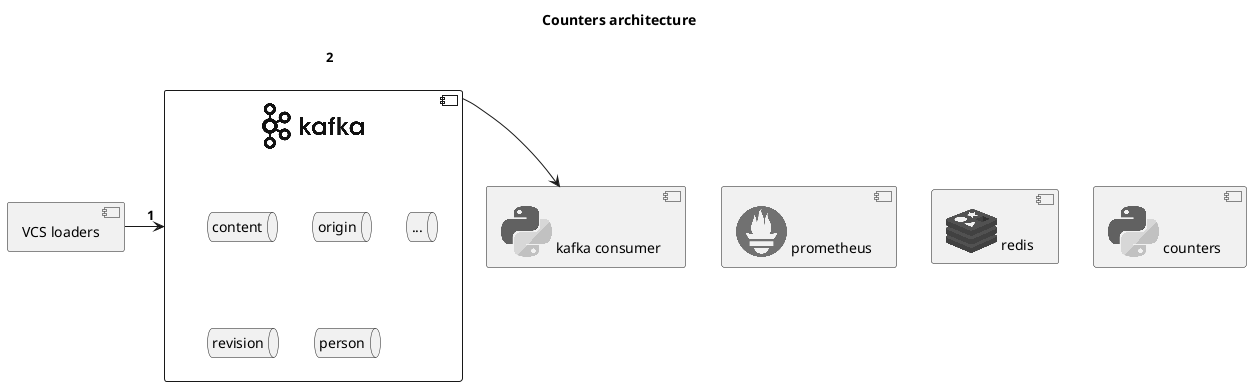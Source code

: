@startuml
!include <logos/kafka.puml>
!include <logos/prometheus.puml>
!include <logos/redis.puml>
!include <logos/python.puml>

title Counters architecture

component "VCS loaders" as loaders

component "<$kafka>" as kafka {
    queue content
    queue "origin"
    queue "..."
    queue "revision"
    queue "person"
}


component "<$prometheus> prometheus" as prometheus {

}

component "<$redis> redis" as redis
component "<$python> kafka consumer" as journal_client
component "<$python> counters" as counters


loaders -right-> kafka : <b> 1</b>
kafka -right-> journal_client: <b>2</b>

@enduml
